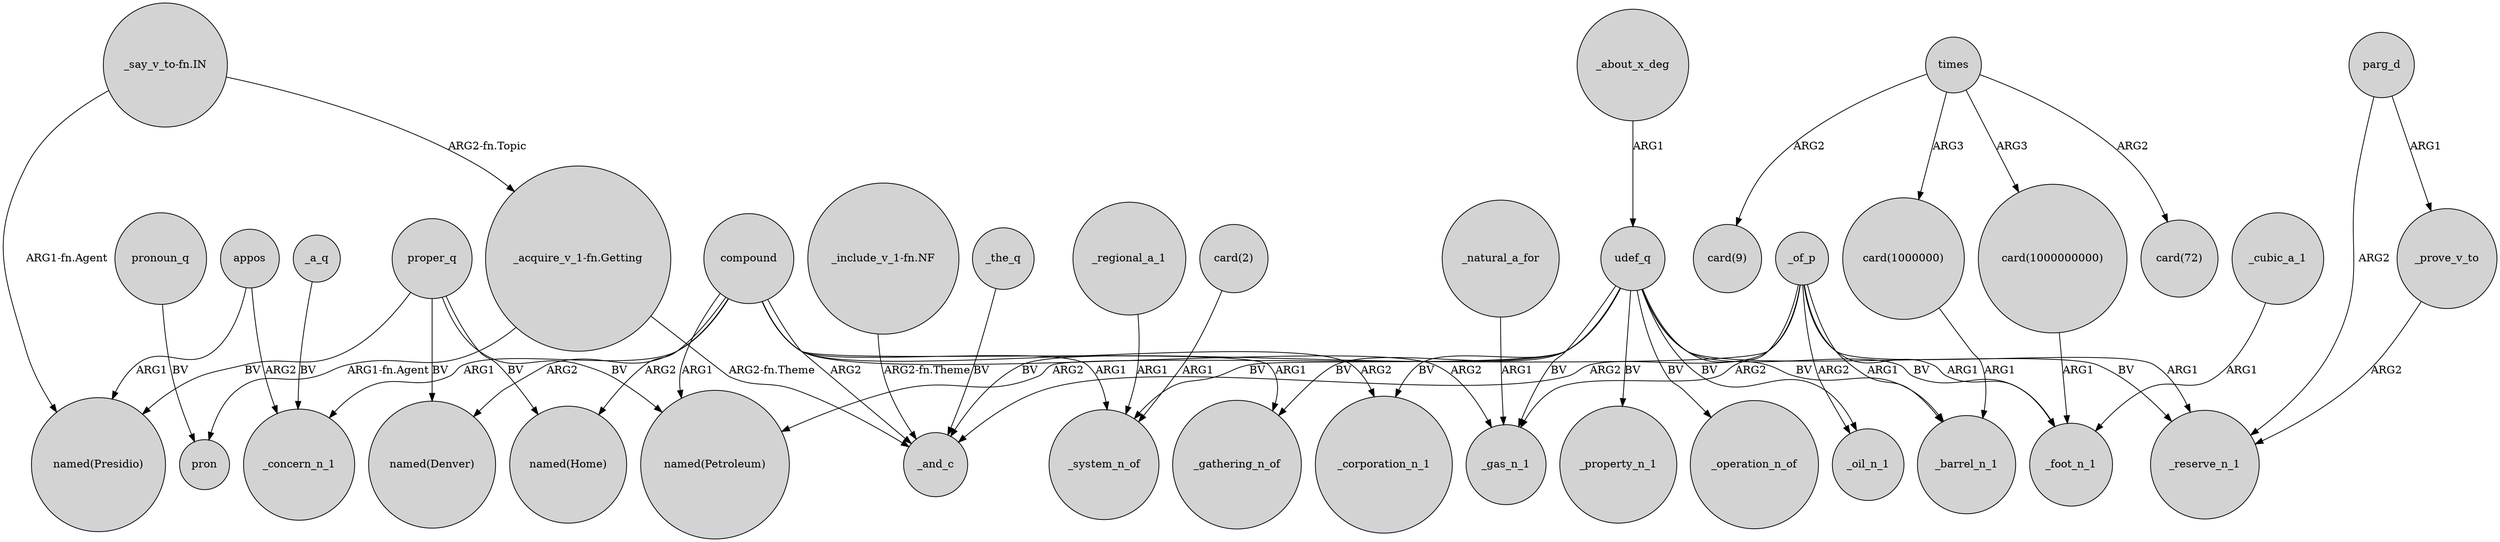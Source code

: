digraph {
	node [shape=circle style=filled]
	proper_q -> "named(Denver)" [label=BV]
	"_say_v_to-fn.IN" -> "_acquire_v_1-fn.Getting" [label="ARG2-fn.Topic"]
	_the_q -> _and_c [label=BV]
	_a_q -> _concern_n_1 [label=BV]
	proper_q -> "named(Petroleum)" [label=BV]
	times -> "card(9)" [label=ARG2]
	_of_p -> _oil_n_1 [label=ARG2]
	compound -> _system_n_of [label=ARG1]
	compound -> "named(Denver)" [label=ARG2]
	_regional_a_1 -> _system_n_of [label=ARG1]
	proper_q -> "named(Home)" [label=BV]
	compound -> _corporation_n_1 [label=ARG2]
	"card(1000000)" -> _barrel_n_1 [label=ARG1]
	_of_p -> _and_c [label=ARG2]
	udef_q -> _system_n_of [label=BV]
	udef_q -> _reserve_n_1 [label=BV]
	compound -> _gas_n_1 [label=ARG2]
	"card(2)" -> _system_n_of [label=ARG1]
	_about_x_deg -> udef_q [label=ARG1]
	parg_d -> _prove_v_to [label=ARG1]
	times -> "card(1000000000)" [label=ARG3]
	appos -> _concern_n_1 [label=ARG2]
	"_acquire_v_1-fn.Getting" -> pron [label="ARG1-fn.Agent"]
	compound -> "named(Home)" [label=ARG2]
	_cubic_a_1 -> _foot_n_1 [label=ARG1]
	pronoun_q -> pron [label=BV]
	udef_q -> _corporation_n_1 [label=BV]
	compound -> _and_c [label=ARG2]
	_of_p -> _barrel_n_1 [label=ARG1]
	udef_q -> _foot_n_1 [label=BV]
	times -> "card(1000000)" [label=ARG3]
	udef_q -> _gas_n_1 [label=BV]
	udef_q -> _property_n_1 [label=BV]
	"card(1000000000)" -> _foot_n_1 [label=ARG1]
	"_include_v_1-fn.NF" -> _and_c [label="ARG2-fn.Theme"]
	"_acquire_v_1-fn.Getting" -> _and_c [label="ARG2-fn.Theme"]
	compound -> "named(Petroleum)" [label=ARG1]
	udef_q -> _oil_n_1 [label=BV]
	_natural_a_for -> _gas_n_1 [label=ARG1]
	times -> "card(72)" [label=ARG2]
	_of_p -> _reserve_n_1 [label=ARG1]
	parg_d -> _reserve_n_1 [label=ARG2]
	_of_p -> _gas_n_1 [label=ARG2]
	udef_q -> _gathering_n_of [label=BV]
	compound -> _gathering_n_of [label=ARG1]
	udef_q -> _barrel_n_1 [label=BV]
	_of_p -> "named(Petroleum)" [label=ARG2]
	_of_p -> _foot_n_1 [label=ARG1]
	udef_q -> _and_c [label=BV]
	appos -> "named(Presidio)" [label=ARG1]
	"_say_v_to-fn.IN" -> "named(Presidio)" [label="ARG1-fn.Agent"]
	compound -> _concern_n_1 [label=ARG1]
	udef_q -> _operation_n_of [label=BV]
	_prove_v_to -> _reserve_n_1 [label=ARG2]
	proper_q -> "named(Presidio)" [label=BV]
}
